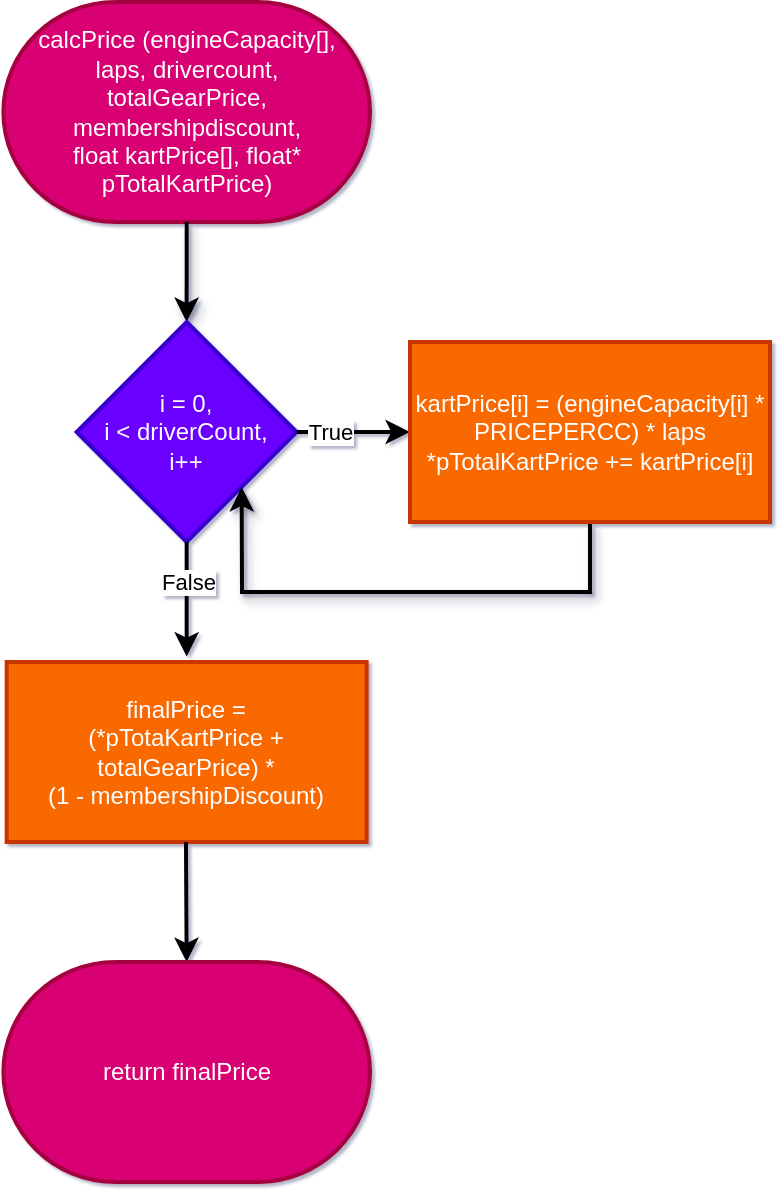 <mxfile>
    <diagram id="K8iId4k65Lw2WxyyQW85" name="Page-1">
        <mxGraphModel dx="159" dy="305" grid="1" gridSize="10" guides="1" tooltips="1" connect="1" arrows="1" fold="1" page="1" pageScale="1" pageWidth="827" pageHeight="1169" math="0" shadow="1">
            <root>
                <mxCell id="0"/>
                <mxCell id="1" parent="0"/>
                <mxCell id="2" value="calcPrice (engineCapacity[],&lt;br&gt;laps, drivercount,&lt;br&gt;totalGearPrice, membershipdiscount,&lt;br&gt;float kartPrice[], float* pTotalKartPrice)" style="strokeWidth=2;html=1;shape=mxgraph.flowchart.terminator;whiteSpace=wrap;fillColor=#d80073;fontColor=#ffffff;strokeColor=#A50040;" parent="1" vertex="1">
                    <mxGeometry x="106.67" y="60" width="183.33" height="110" as="geometry"/>
                </mxCell>
                <mxCell id="5" value="" style="edgeStyle=none;html=1;strokeWidth=2;shadow=1;entryX=0.5;entryY=0;entryDx=0;entryDy=0;exitX=0.5;exitY=1;exitDx=0;exitDy=0;exitPerimeter=0;" parent="1" source="2" edge="1">
                    <mxGeometry relative="1" as="geometry">
                        <mxPoint x="197.99" y="170" as="sourcePoint"/>
                        <mxPoint x="198.33" y="220" as="targetPoint"/>
                    </mxGeometry>
                </mxCell>
                <mxCell id="11" value="i = 0,&lt;br&gt;i &amp;lt; driverCount,&lt;br&gt;i++" style="rhombus;whiteSpace=wrap;html=1;strokeWidth=2;fillColor=#6a00ff;fontColor=#ffffff;strokeColor=#3700CC;" parent="1" vertex="1">
                    <mxGeometry x="143.33" y="220" width="110" height="110" as="geometry"/>
                </mxCell>
                <mxCell id="15" value="finalPrice =&lt;br&gt;(*pTotaKartPrice + totalGearPrice) *&lt;br&gt;(1 - membershipDiscount)" style="whiteSpace=wrap;html=1;strokeWidth=2;fillColor=#fa6800;fontColor=#FFFFFF;strokeColor=#C73500;" parent="1" vertex="1">
                    <mxGeometry x="108.33" y="390" width="180" height="90" as="geometry"/>
                </mxCell>
                <mxCell id="17" value="" style="edgeStyle=none;html=1;strokeWidth=2;entryX=0.5;entryY=0;entryDx=0;entryDy=0;entryPerimeter=0;" parent="1" edge="1">
                    <mxGeometry relative="1" as="geometry">
                        <mxPoint x="197.99" y="480" as="sourcePoint"/>
                        <mxPoint x="198.34" y="540" as="targetPoint"/>
                    </mxGeometry>
                </mxCell>
                <mxCell id="26" value="" style="edgeStyle=none;html=1;strokeWidth=2;shadow=1;rounded=0;curved=0;entryX=1;entryY=1;entryDx=0;entryDy=0;exitX=0.5;exitY=1;exitDx=0;exitDy=0;" parent="1" target="11" edge="1" source="34">
                    <mxGeometry relative="1" as="geometry">
                        <mxPoint x="366.51" y="305" as="sourcePoint"/>
                        <mxPoint x="200" y="355" as="targetPoint"/>
                        <Array as="points">
                            <mxPoint x="400" y="355"/>
                            <mxPoint x="226" y="355"/>
                        </Array>
                    </mxGeometry>
                </mxCell>
                <mxCell id="27" value="" style="endArrow=classic;html=1;exitX=1;exitY=0.5;exitDx=0;exitDy=0;entryX=0;entryY=0.5;entryDx=0;entryDy=0;strokeWidth=2;" parent="1" source="11" target="34" edge="1">
                    <mxGeometry relative="1" as="geometry">
                        <mxPoint x="160" y="320" as="sourcePoint"/>
                        <mxPoint x="306.67" y="275" as="targetPoint"/>
                    </mxGeometry>
                </mxCell>
                <mxCell id="28" value="True" style="edgeLabel;resizable=0;html=1;;align=center;verticalAlign=middle;" parent="27" connectable="0" vertex="1">
                    <mxGeometry relative="1" as="geometry">
                        <mxPoint x="-12" as="offset"/>
                    </mxGeometry>
                </mxCell>
                <mxCell id="30" value="" style="endArrow=classic;html=1;exitX=0.5;exitY=1;exitDx=0;exitDy=0;entryX=0.5;entryY=-0.03;entryDx=0;entryDy=0;entryPerimeter=0;strokeWidth=2;" parent="1" source="11" target="15" edge="1">
                    <mxGeometry relative="1" as="geometry">
                        <mxPoint x="160" y="320" as="sourcePoint"/>
                        <mxPoint x="260" y="320" as="targetPoint"/>
                    </mxGeometry>
                </mxCell>
                <mxCell id="31" value="False" style="edgeLabel;resizable=0;html=1;;align=center;verticalAlign=middle;" parent="30" connectable="0" vertex="1">
                    <mxGeometry relative="1" as="geometry">
                        <mxPoint y="-9" as="offset"/>
                    </mxGeometry>
                </mxCell>
                <mxCell id="33" value="return finalPrice" style="strokeWidth=2;html=1;shape=mxgraph.flowchart.terminator;whiteSpace=wrap;fillColor=#d80073;fontColor=#ffffff;strokeColor=#A50040;" parent="1" vertex="1">
                    <mxGeometry x="106.67" y="540" width="183.33" height="110" as="geometry"/>
                </mxCell>
                <mxCell id="34" value="kartPrice[i] = (engineCapacity[i] * PRICEPERCC) * laps&lt;br&gt;*pTotalKartPrice += kartPrice[i]" style="whiteSpace=wrap;html=1;strokeWidth=2;fillColor=#fa6800;fontColor=#FFFFFF;strokeColor=#C73500;" vertex="1" parent="1">
                    <mxGeometry x="310" y="230" width="180" height="90" as="geometry"/>
                </mxCell>
            </root>
        </mxGraphModel>
    </diagram>
</mxfile>